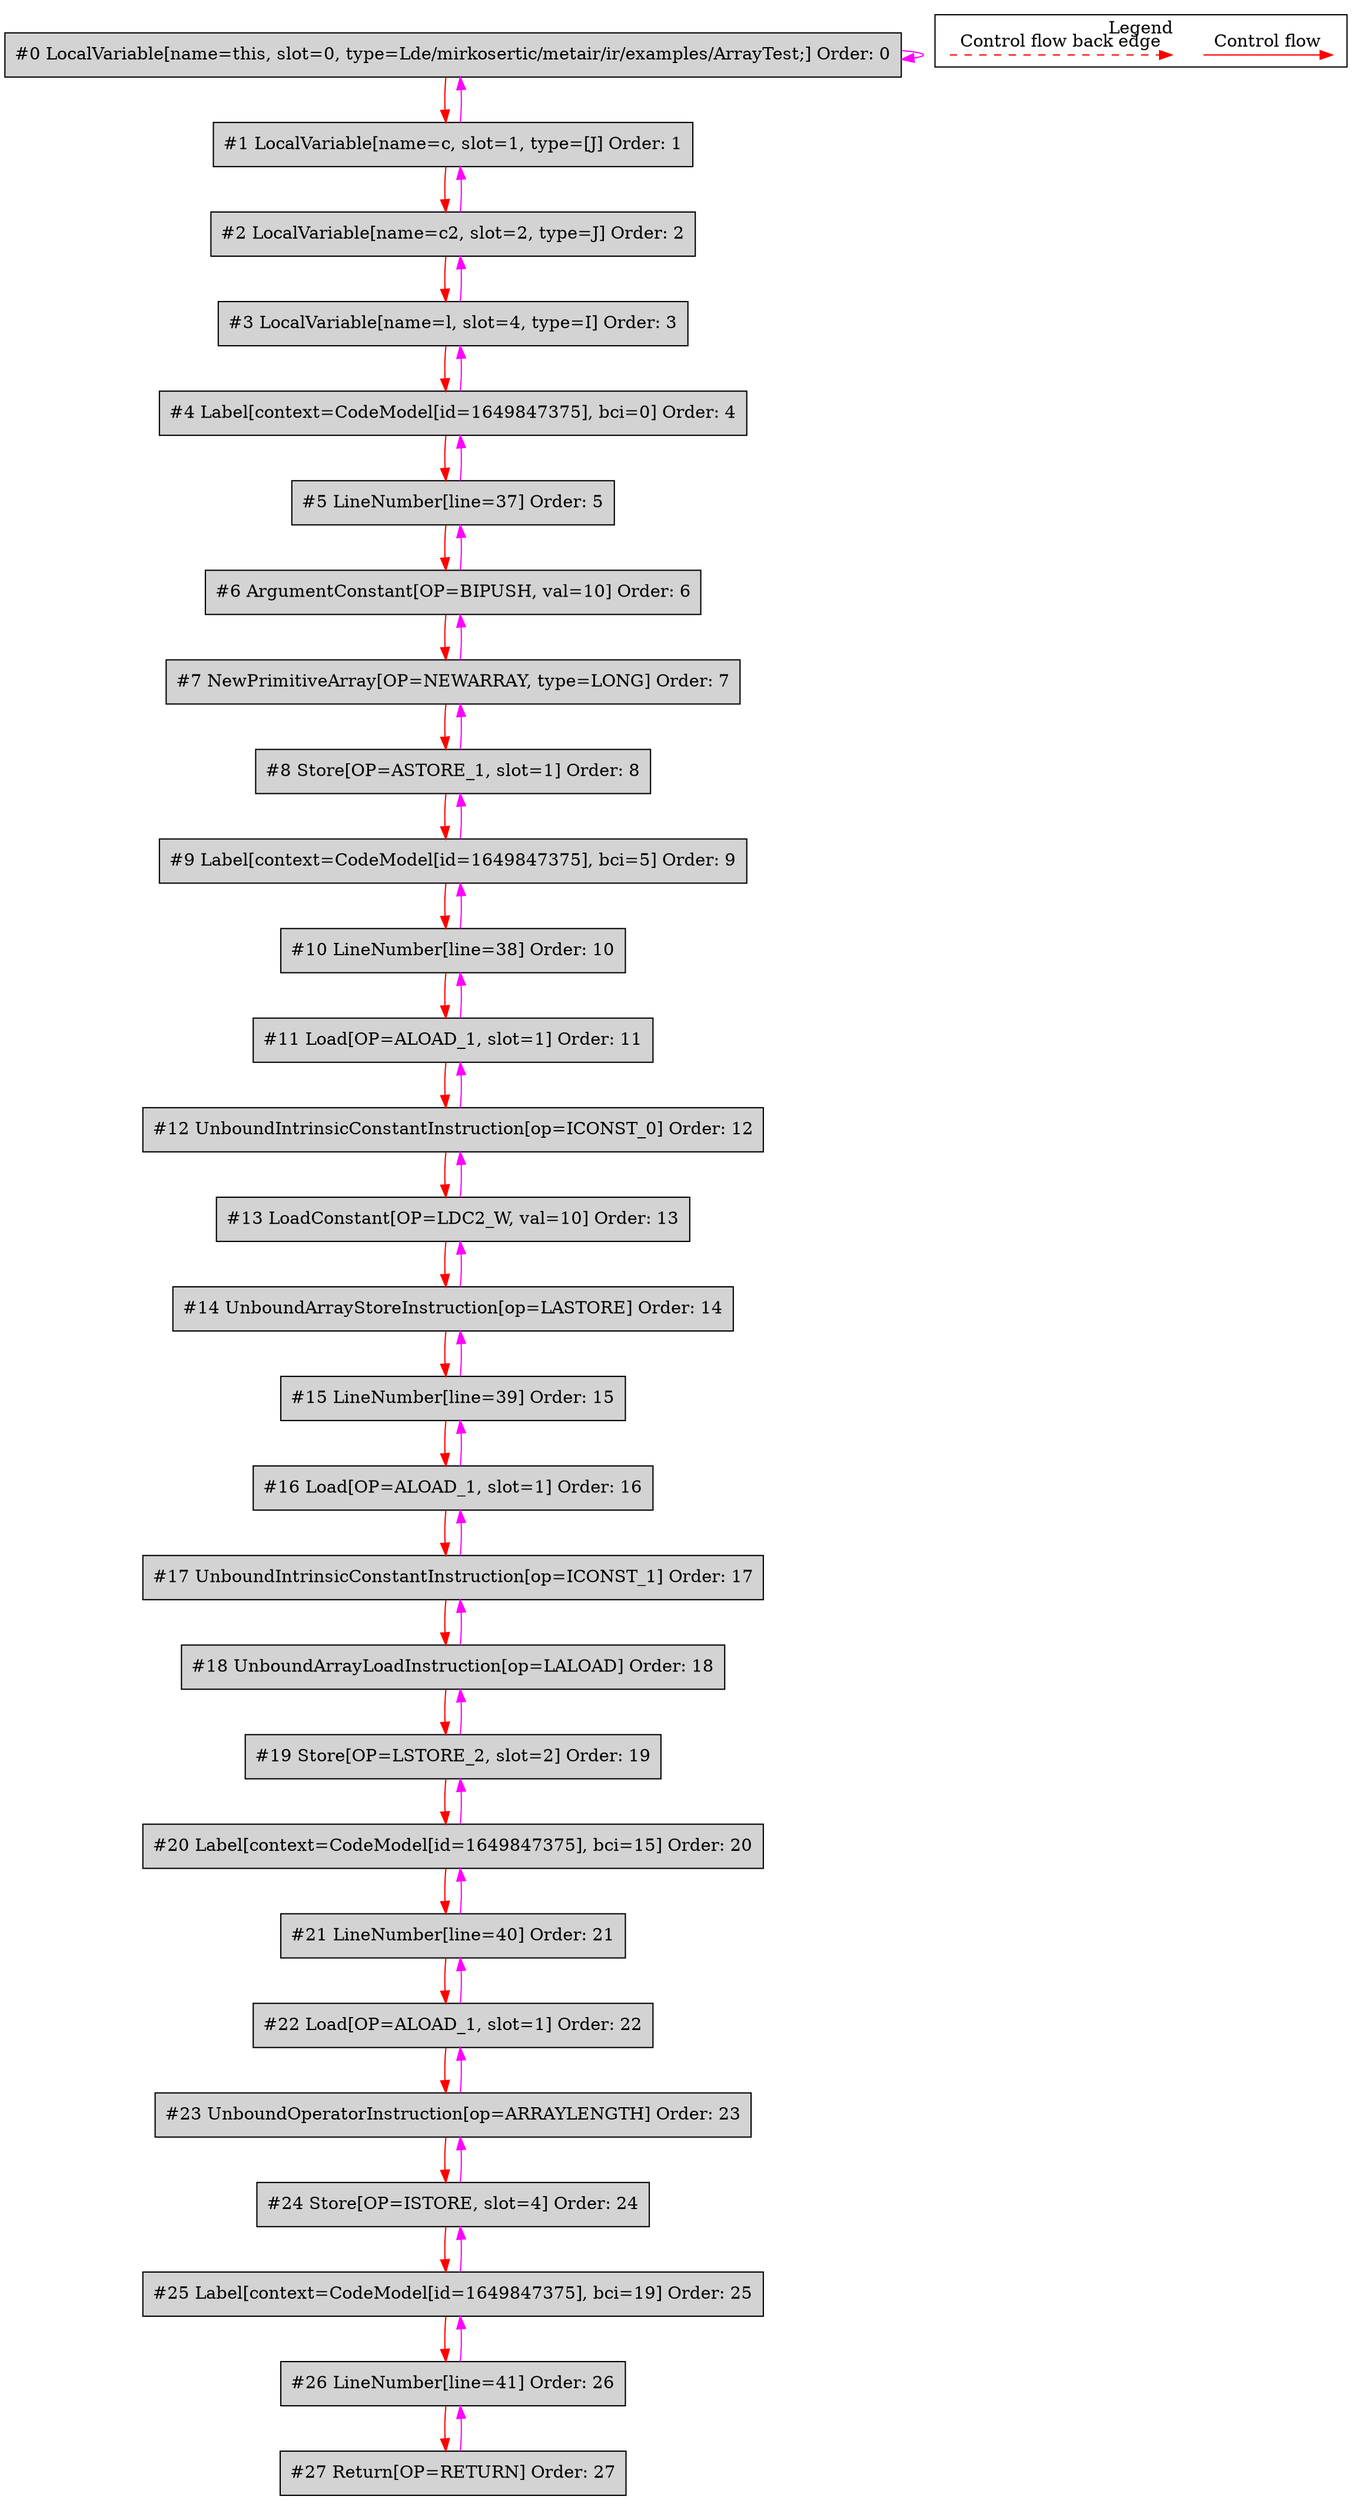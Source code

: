 digraph {
 ordering="in";
 node0[label="#0 LocalVariable[name=this, slot=0, type=Lde/mirkosertic/metair/ir/examples/ArrayTest;] Order: 0", shape=box, fillcolor=lightgrey, style=filled];
 node1[label="#1 LocalVariable[name=c, slot=1, type=[J] Order: 1", shape=box, fillcolor=lightgrey, style=filled];
 node2[label="#2 LocalVariable[name=c2, slot=2, type=J] Order: 2", shape=box, fillcolor=lightgrey, style=filled];
 node3[label="#3 LocalVariable[name=l, slot=4, type=I] Order: 3", shape=box, fillcolor=lightgrey, style=filled];
 node4[label="#4 Label[context=CodeModel[id=1649847375], bci=0] Order: 4", shape=box, fillcolor=lightgrey, style=filled];
 node5[label="#5 LineNumber[line=37] Order: 5", shape=box, fillcolor=lightgrey, style=filled];
 node6[label="#6 ArgumentConstant[OP=BIPUSH, val=10] Order: 6", shape=box, fillcolor=lightgrey, style=filled];
 node7[label="#7 NewPrimitiveArray[OP=NEWARRAY, type=LONG] Order: 7", shape=box, fillcolor=lightgrey, style=filled];
 node8[label="#8 Store[OP=ASTORE_1, slot=1] Order: 8", shape=box, fillcolor=lightgrey, style=filled];
 node9[label="#9 Label[context=CodeModel[id=1649847375], bci=5] Order: 9", shape=box, fillcolor=lightgrey, style=filled];
 node10[label="#10 LineNumber[line=38] Order: 10", shape=box, fillcolor=lightgrey, style=filled];
 node11[label="#11 Load[OP=ALOAD_1, slot=1] Order: 11", shape=box, fillcolor=lightgrey, style=filled];
 node12[label="#12 UnboundIntrinsicConstantInstruction[op=ICONST_0] Order: 12", shape=box, fillcolor=lightgrey, style=filled];
 node13[label="#13 LoadConstant[OP=LDC2_W, val=10] Order: 13", shape=box, fillcolor=lightgrey, style=filled];
 node14[label="#14 UnboundArrayStoreInstruction[op=LASTORE] Order: 14", shape=box, fillcolor=lightgrey, style=filled];
 node15[label="#15 LineNumber[line=39] Order: 15", shape=box, fillcolor=lightgrey, style=filled];
 node16[label="#16 Load[OP=ALOAD_1, slot=1] Order: 16", shape=box, fillcolor=lightgrey, style=filled];
 node17[label="#17 UnboundIntrinsicConstantInstruction[op=ICONST_1] Order: 17", shape=box, fillcolor=lightgrey, style=filled];
 node18[label="#18 UnboundArrayLoadInstruction[op=LALOAD] Order: 18", shape=box, fillcolor=lightgrey, style=filled];
 node19[label="#19 Store[OP=LSTORE_2, slot=2] Order: 19", shape=box, fillcolor=lightgrey, style=filled];
 node20[label="#20 Label[context=CodeModel[id=1649847375], bci=15] Order: 20", shape=box, fillcolor=lightgrey, style=filled];
 node21[label="#21 LineNumber[line=40] Order: 21", shape=box, fillcolor=lightgrey, style=filled];
 node22[label="#22 Load[OP=ALOAD_1, slot=1] Order: 22", shape=box, fillcolor=lightgrey, style=filled];
 node23[label="#23 UnboundOperatorInstruction[op=ARRAYLENGTH] Order: 23", shape=box, fillcolor=lightgrey, style=filled];
 node24[label="#24 Store[OP=ISTORE, slot=4] Order: 24", shape=box, fillcolor=lightgrey, style=filled];
 node25[label="#25 Label[context=CodeModel[id=1649847375], bci=19] Order: 25", shape=box, fillcolor=lightgrey, style=filled];
 node26[label="#26 LineNumber[line=41] Order: 26", shape=box, fillcolor=lightgrey, style=filled];
 node27[label="#27 Return[OP=RETURN] Order: 27", shape=box, fillcolor=lightgrey, style=filled];
 node0 -> node0[color=fuchsia];
 node0 -> node1[color=red];
 node1 -> node0[color=fuchsia];
 node1 -> node2[color=red];
 node2 -> node1[color=fuchsia];
 node2 -> node3[color=red];
 node3 -> node2[color=fuchsia];
 node3 -> node4[color=red];
 node4 -> node3[color=fuchsia];
 node4 -> node5[color=red];
 node5 -> node4[color=fuchsia];
 node5 -> node6[color=red];
 node6 -> node5[color=fuchsia];
 node6 -> node7[color=red];
 node7 -> node6[color=fuchsia];
 node7 -> node8[color=red];
 node8 -> node7[color=fuchsia];
 node8 -> node9[color=red];
 node9 -> node8[color=fuchsia];
 node9 -> node10[color=red];
 node10 -> node9[color=fuchsia];
 node10 -> node11[color=red];
 node11 -> node10[color=fuchsia];
 node11 -> node12[color=red];
 node12 -> node11[color=fuchsia];
 node12 -> node13[color=red];
 node13 -> node12[color=fuchsia];
 node13 -> node14[color=red];
 node14 -> node13[color=fuchsia];
 node14 -> node15[color=red];
 node15 -> node14[color=fuchsia];
 node15 -> node16[color=red];
 node16 -> node15[color=fuchsia];
 node16 -> node17[color=red];
 node17 -> node16[color=fuchsia];
 node17 -> node18[color=red];
 node18 -> node17[color=fuchsia];
 node18 -> node19[color=red];
 node19 -> node18[color=fuchsia];
 node19 -> node20[color=red];
 node20 -> node19[color=fuchsia];
 node20 -> node21[color=red];
 node21 -> node20[color=fuchsia];
 node21 -> node22[color=red];
 node22 -> node21[color=fuchsia];
 node22 -> node23[color=red];
 node23 -> node22[color=fuchsia];
 node23 -> node24[color=red];
 node24 -> node23[color=fuchsia];
 node24 -> node25[color=red];
 node25 -> node24[color=fuchsia];
 node25 -> node26[color=red];
 node26 -> node25[color=fuchsia];
 node26 -> node27[color=red];
 node27 -> node26[color=fuchsia];
 subgraph cluster_000 {
  label = "Legend";
  node [shape=point]
  {
   rank=same;
   c0 [style = invis];
   c1 [style = invis];
   c2 [style = invis];
   c3 [style = invis];
  }
  c0 -> c1 [label="Control flow", style=solid, color=red]
  c2 -> c3 [label="Control flow back edge", style=dashed, color=red]
 }

}

